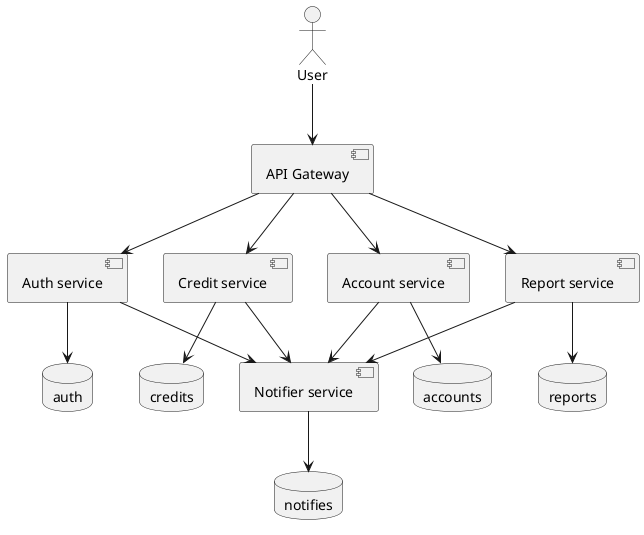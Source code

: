 @startuml
actor User
database auth
database reports
database accounts
database credits
database notifies


[User] --> [API Gateway]
[API Gateway] --> [Auth service]
[Auth service] --> auth
[Auth service] --> [Notifier service]
[API Gateway] --> [Credit service]
[Credit service] --> credits
[Credit service] --> [Notifier service]
[API Gateway] --> [Account service]
[Account service] --> accounts
[Account service] --> [Notifier service]
[API Gateway] --> [Report service]
[Report service] --> reports
[Report service] --> [Notifier service]

[Notifier service] --> notifies
@enduml